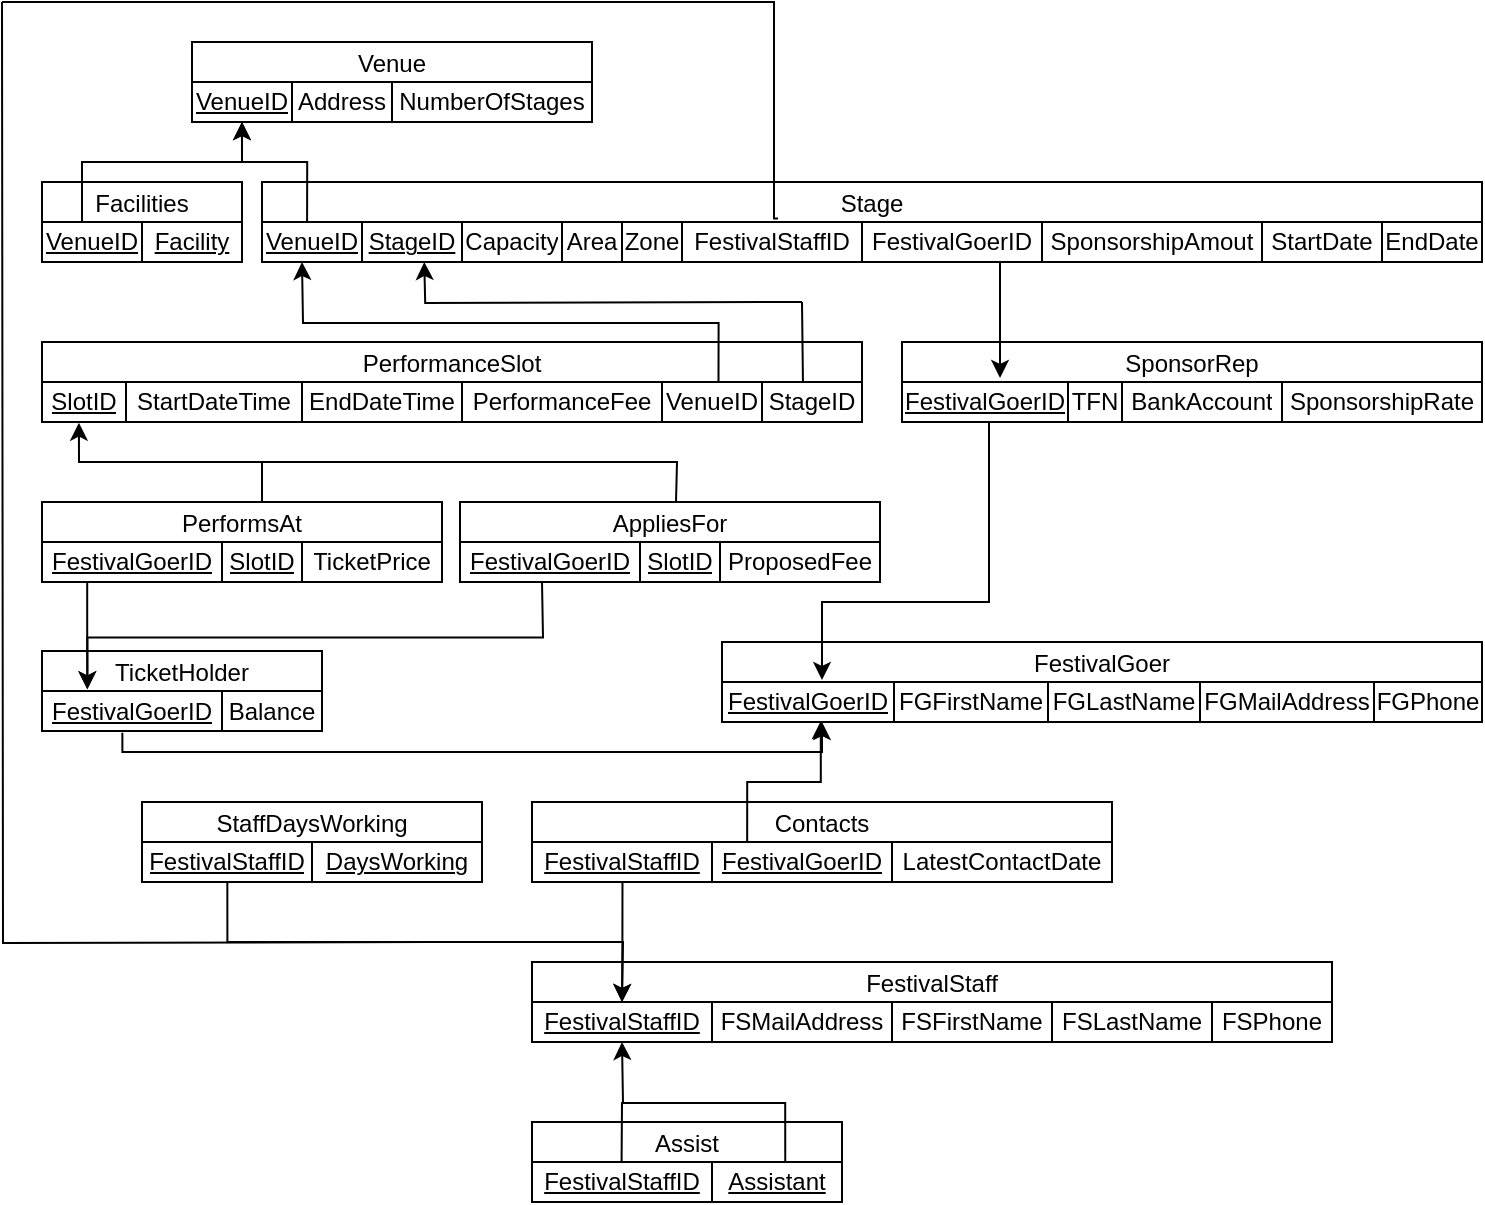 <mxfile version="28.1.2">
  <diagram name="第 1 页" id="IXnOI_-hGQ4wWREw-WJH">
    <mxGraphModel dx="563" dy="347" grid="1" gridSize="10" guides="1" tooltips="1" connect="0" arrows="1" fold="1" page="1" pageScale="1" pageWidth="827" pageHeight="1169" math="0" shadow="0">
      <root>
        <mxCell id="0" />
        <mxCell id="1" parent="0" />
        <mxCell id="wnhe7Y1w68x0GnMaK_CA-1" value="FestivalGoer" style="shape=table;startSize=20;container=1;collapsible=0;childLayout=tableLayout;fontSize=12;labelBackgroundColor=none;" parent="1" vertex="1">
          <mxGeometry x="440" y="540" width="380" height="40" as="geometry" />
        </mxCell>
        <mxCell id="wnhe7Y1w68x0GnMaK_CA-2" value="" style="shape=tableRow;horizontal=0;startSize=0;swimlaneHead=0;swimlaneBody=0;top=0;left=0;bottom=0;right=0;collapsible=0;dropTarget=0;fillColor=none;points=[[0,0.5],[1,0.5]];portConstraint=eastwest;labelBackgroundColor=none;" parent="wnhe7Y1w68x0GnMaK_CA-1" vertex="1">
          <mxGeometry y="20" width="380" height="20" as="geometry" />
        </mxCell>
        <mxCell id="wnhe7Y1w68x0GnMaK_CA-3" value="&lt;div&gt;&lt;span style=&quot;color: light-dark(rgb(0, 0, 0), rgb(237, 237, 237)); text-wrap-mode: nowrap;&quot;&gt;&lt;u style=&quot;&quot;&gt;FestivalGoerID&lt;/u&gt;&lt;/span&gt;&lt;/div&gt;" style="shape=partialRectangle;html=1;whiteSpace=wrap;connectable=0;overflow=hidden;fillColor=none;top=0;left=0;bottom=0;right=0;pointerEvents=1;labelBackgroundColor=none;" parent="wnhe7Y1w68x0GnMaK_CA-2" vertex="1">
          <mxGeometry width="86" height="20" as="geometry">
            <mxRectangle width="86" height="20" as="alternateBounds" />
          </mxGeometry>
        </mxCell>
        <mxCell id="wnhe7Y1w68x0GnMaK_CA-4" value="FGFirstName" style="shape=partialRectangle;html=1;whiteSpace=wrap;connectable=0;overflow=hidden;fillColor=none;top=0;left=0;bottom=0;right=0;pointerEvents=1;labelBackgroundColor=none;" parent="wnhe7Y1w68x0GnMaK_CA-2" vertex="1">
          <mxGeometry x="86" width="77" height="20" as="geometry">
            <mxRectangle width="77" height="20" as="alternateBounds" />
          </mxGeometry>
        </mxCell>
        <mxCell id="wnhe7Y1w68x0GnMaK_CA-5" value="FGLastName" style="shape=partialRectangle;html=1;whiteSpace=wrap;connectable=0;overflow=hidden;fillColor=none;top=0;left=0;bottom=0;right=0;pointerEvents=1;labelBackgroundColor=none;" parent="wnhe7Y1w68x0GnMaK_CA-2" vertex="1">
          <mxGeometry x="163" width="76" height="20" as="geometry">
            <mxRectangle width="76" height="20" as="alternateBounds" />
          </mxGeometry>
        </mxCell>
        <mxCell id="wnhe7Y1w68x0GnMaK_CA-6" value="FGMailAddress" style="shape=partialRectangle;html=1;whiteSpace=wrap;connectable=0;overflow=hidden;fillColor=none;top=0;left=0;bottom=0;right=0;pointerEvents=1;labelBackgroundColor=none;" parent="wnhe7Y1w68x0GnMaK_CA-2" vertex="1">
          <mxGeometry x="239" width="87" height="20" as="geometry">
            <mxRectangle width="87" height="20" as="alternateBounds" />
          </mxGeometry>
        </mxCell>
        <mxCell id="wnhe7Y1w68x0GnMaK_CA-7" value="FGPhone" style="shape=partialRectangle;html=1;whiteSpace=wrap;connectable=0;overflow=hidden;fillColor=none;top=0;left=0;bottom=0;right=0;pointerEvents=1;labelBackgroundColor=none;" parent="wnhe7Y1w68x0GnMaK_CA-2" vertex="1">
          <mxGeometry x="326" width="54" height="20" as="geometry">
            <mxRectangle width="54" height="20" as="alternateBounds" />
          </mxGeometry>
        </mxCell>
        <mxCell id="wnhe7Y1w68x0GnMaK_CA-8" value="TicketHolder" style="shape=table;startSize=20;container=1;collapsible=0;childLayout=tableLayout;labelBackgroundColor=none;" parent="1" vertex="1">
          <mxGeometry x="100" y="544.5" width="140" height="40" as="geometry" />
        </mxCell>
        <mxCell id="wnhe7Y1w68x0GnMaK_CA-9" value="" style="shape=tableRow;horizontal=0;startSize=0;swimlaneHead=0;swimlaneBody=0;top=0;left=0;bottom=0;right=0;collapsible=0;dropTarget=0;fillColor=none;points=[[0,0.5],[1,0.5]];portConstraint=eastwest;labelBackgroundColor=none;" parent="wnhe7Y1w68x0GnMaK_CA-8" vertex="1">
          <mxGeometry y="20" width="140" height="20" as="geometry" />
        </mxCell>
        <mxCell id="wnhe7Y1w68x0GnMaK_CA-10" value="&lt;u style=&quot;text-wrap-mode: nowrap;&quot;&gt;FestivalGoerID&lt;/u&gt;" style="shape=partialRectangle;html=1;whiteSpace=wrap;connectable=0;overflow=hidden;fillColor=none;top=0;left=0;bottom=0;right=0;pointerEvents=1;labelBackgroundColor=none;" parent="wnhe7Y1w68x0GnMaK_CA-9" vertex="1">
          <mxGeometry width="90" height="20" as="geometry">
            <mxRectangle width="90" height="20" as="alternateBounds" />
          </mxGeometry>
        </mxCell>
        <mxCell id="wnhe7Y1w68x0GnMaK_CA-11" value="Balance" style="shape=partialRectangle;html=1;whiteSpace=wrap;connectable=0;overflow=hidden;fillColor=none;top=0;left=0;bottom=0;right=0;pointerEvents=1;labelBackgroundColor=none;" parent="wnhe7Y1w68x0GnMaK_CA-9" vertex="1">
          <mxGeometry x="90" width="50" height="20" as="geometry">
            <mxRectangle width="50" height="20" as="alternateBounds" />
          </mxGeometry>
        </mxCell>
        <mxCell id="wnhe7Y1w68x0GnMaK_CA-12" value="SponsorRep" style="shape=table;startSize=20;container=1;collapsible=0;childLayout=tableLayout;labelBackgroundColor=none;" parent="1" vertex="1">
          <mxGeometry x="530" y="390" width="290" height="40" as="geometry" />
        </mxCell>
        <mxCell id="wnhe7Y1w68x0GnMaK_CA-13" value="" style="shape=tableRow;horizontal=0;startSize=0;swimlaneHead=0;swimlaneBody=0;top=0;left=0;bottom=0;right=0;collapsible=0;dropTarget=0;fillColor=none;points=[[0,0.5],[1,0.5]];portConstraint=eastwest;labelBackgroundColor=none;" parent="wnhe7Y1w68x0GnMaK_CA-12" vertex="1">
          <mxGeometry y="20" width="290" height="20" as="geometry" />
        </mxCell>
        <mxCell id="wnhe7Y1w68x0GnMaK_CA-14" value="&lt;u style=&quot;text-wrap-mode: nowrap;&quot;&gt;FestivalGoerID&lt;/u&gt;" style="shape=partialRectangle;html=1;whiteSpace=wrap;connectable=0;overflow=hidden;fillColor=none;top=0;left=0;bottom=0;right=0;pointerEvents=1;labelBackgroundColor=none;" parent="wnhe7Y1w68x0GnMaK_CA-13" vertex="1">
          <mxGeometry width="83" height="20" as="geometry">
            <mxRectangle width="83" height="20" as="alternateBounds" />
          </mxGeometry>
        </mxCell>
        <mxCell id="wnhe7Y1w68x0GnMaK_CA-15" value="TFN" style="shape=partialRectangle;html=1;whiteSpace=wrap;connectable=0;overflow=hidden;fillColor=none;top=0;left=0;bottom=0;right=0;pointerEvents=1;labelBackgroundColor=none;" parent="wnhe7Y1w68x0GnMaK_CA-13" vertex="1">
          <mxGeometry x="83" width="27" height="20" as="geometry">
            <mxRectangle width="27" height="20" as="alternateBounds" />
          </mxGeometry>
        </mxCell>
        <mxCell id="wnhe7Y1w68x0GnMaK_CA-16" value="BankAccount" style="shape=partialRectangle;html=1;whiteSpace=wrap;connectable=0;overflow=hidden;fillColor=none;top=0;left=0;bottom=0;right=0;pointerEvents=1;labelBackgroundColor=none;" parent="wnhe7Y1w68x0GnMaK_CA-13" vertex="1">
          <mxGeometry x="110" width="80" height="20" as="geometry">
            <mxRectangle width="80" height="20" as="alternateBounds" />
          </mxGeometry>
        </mxCell>
        <mxCell id="wnhe7Y1w68x0GnMaK_CA-17" value="&lt;span style=&quot;text-wrap-mode: nowrap;&quot;&gt;SponsorshipRate&lt;/span&gt;" style="shape=partialRectangle;html=1;whiteSpace=wrap;connectable=0;overflow=hidden;fillColor=none;top=0;left=0;bottom=0;right=0;pointerEvents=1;labelBackgroundColor=none;" parent="wnhe7Y1w68x0GnMaK_CA-13" vertex="1">
          <mxGeometry x="190" width="100" height="20" as="geometry">
            <mxRectangle width="100" height="20" as="alternateBounds" />
          </mxGeometry>
        </mxCell>
        <mxCell id="wnhe7Y1w68x0GnMaK_CA-18" value="Venue" style="shape=table;startSize=20;container=1;collapsible=0;childLayout=tableLayout;labelBackgroundColor=none;" parent="1" vertex="1">
          <mxGeometry x="175" y="240" width="200" height="40" as="geometry" />
        </mxCell>
        <mxCell id="wnhe7Y1w68x0GnMaK_CA-19" value="" style="shape=tableRow;horizontal=0;startSize=0;swimlaneHead=0;swimlaneBody=0;top=0;left=0;bottom=0;right=0;collapsible=0;dropTarget=0;fillColor=none;points=[[0,0.5],[1,0.5]];portConstraint=eastwest;labelBackgroundColor=none;" parent="wnhe7Y1w68x0GnMaK_CA-18" vertex="1">
          <mxGeometry y="20" width="200" height="20" as="geometry" />
        </mxCell>
        <mxCell id="wnhe7Y1w68x0GnMaK_CA-20" value="&lt;u&gt;VenueID&lt;/u&gt;" style="shape=partialRectangle;html=1;whiteSpace=wrap;connectable=0;overflow=hidden;fillColor=none;top=0;left=0;bottom=0;right=0;pointerEvents=1;labelBackgroundColor=none;" parent="wnhe7Y1w68x0GnMaK_CA-19" vertex="1">
          <mxGeometry width="50" height="20" as="geometry">
            <mxRectangle width="50" height="20" as="alternateBounds" />
          </mxGeometry>
        </mxCell>
        <mxCell id="wnhe7Y1w68x0GnMaK_CA-21" value="Address" style="shape=partialRectangle;html=1;whiteSpace=wrap;connectable=0;overflow=hidden;fillColor=none;top=0;left=0;bottom=0;right=0;pointerEvents=1;labelBackgroundColor=none;" parent="wnhe7Y1w68x0GnMaK_CA-19" vertex="1">
          <mxGeometry x="50" width="50" height="20" as="geometry">
            <mxRectangle width="50" height="20" as="alternateBounds" />
          </mxGeometry>
        </mxCell>
        <mxCell id="wnhe7Y1w68x0GnMaK_CA-22" value="NumberOfStages" style="shape=partialRectangle;html=1;whiteSpace=wrap;connectable=0;overflow=hidden;fillColor=none;top=0;left=0;bottom=0;right=0;pointerEvents=1;labelBackgroundColor=none;" parent="wnhe7Y1w68x0GnMaK_CA-19" vertex="1">
          <mxGeometry x="100" width="100" height="20" as="geometry">
            <mxRectangle width="100" height="20" as="alternateBounds" />
          </mxGeometry>
        </mxCell>
        <mxCell id="wnhe7Y1w68x0GnMaK_CA-27" value="Facilities" style="shape=table;startSize=20;container=1;collapsible=0;childLayout=tableLayout;labelBackgroundColor=none;" parent="1" vertex="1">
          <mxGeometry x="100" y="310" width="100" height="40" as="geometry" />
        </mxCell>
        <mxCell id="wnhe7Y1w68x0GnMaK_CA-28" value="" style="shape=tableRow;horizontal=0;startSize=0;swimlaneHead=0;swimlaneBody=0;top=0;left=0;bottom=0;right=0;collapsible=0;dropTarget=0;fillColor=none;points=[[0,0.5],[1,0.5]];portConstraint=eastwest;labelBackgroundColor=none;" parent="wnhe7Y1w68x0GnMaK_CA-27" vertex="1">
          <mxGeometry y="20" width="100" height="20" as="geometry" />
        </mxCell>
        <mxCell id="wnhe7Y1w68x0GnMaK_CA-29" value="&lt;u&gt;VenueID&lt;/u&gt;" style="shape=partialRectangle;html=1;whiteSpace=wrap;connectable=0;overflow=hidden;fillColor=none;top=0;left=0;bottom=0;right=0;pointerEvents=1;labelBackgroundColor=none;" parent="wnhe7Y1w68x0GnMaK_CA-28" vertex="1">
          <mxGeometry width="50" height="20" as="geometry">
            <mxRectangle width="50" height="20" as="alternateBounds" />
          </mxGeometry>
        </mxCell>
        <mxCell id="wnhe7Y1w68x0GnMaK_CA-30" value="&lt;u&gt;Facility&lt;/u&gt;" style="shape=partialRectangle;html=1;whiteSpace=wrap;connectable=0;overflow=hidden;fillColor=none;top=0;left=0;bottom=0;right=0;pointerEvents=1;labelBackgroundColor=none;" parent="wnhe7Y1w68x0GnMaK_CA-28" vertex="1">
          <mxGeometry x="50" width="50" height="20" as="geometry">
            <mxRectangle width="50" height="20" as="alternateBounds" />
          </mxGeometry>
        </mxCell>
        <mxCell id="wnhe7Y1w68x0GnMaK_CA-31" value="Stage" style="shape=table;startSize=20;container=1;collapsible=0;childLayout=tableLayout;labelBackgroundColor=none;" parent="1" vertex="1">
          <mxGeometry x="210" y="310" width="610" height="40" as="geometry" />
        </mxCell>
        <mxCell id="wnhe7Y1w68x0GnMaK_CA-32" value="" style="shape=tableRow;horizontal=0;startSize=0;swimlaneHead=0;swimlaneBody=0;top=0;left=0;bottom=0;right=0;collapsible=0;dropTarget=0;fillColor=none;points=[[0,0.5],[1,0.5]];portConstraint=eastwest;labelBackgroundColor=none;" parent="wnhe7Y1w68x0GnMaK_CA-31" vertex="1">
          <mxGeometry y="20" width="610" height="20" as="geometry" />
        </mxCell>
        <mxCell id="wnhe7Y1w68x0GnMaK_CA-33" value="&lt;u&gt;VenueID&lt;/u&gt;" style="shape=partialRectangle;html=1;whiteSpace=wrap;connectable=0;overflow=hidden;fillColor=none;top=0;left=0;bottom=0;right=0;pointerEvents=1;labelBackgroundColor=none;" parent="wnhe7Y1w68x0GnMaK_CA-32" vertex="1">
          <mxGeometry width="50" height="20" as="geometry">
            <mxRectangle width="50" height="20" as="alternateBounds" />
          </mxGeometry>
        </mxCell>
        <mxCell id="wnhe7Y1w68x0GnMaK_CA-34" value="&lt;u&gt;StageID&lt;/u&gt;" style="shape=partialRectangle;html=1;whiteSpace=wrap;connectable=0;overflow=hidden;fillColor=none;top=0;left=0;bottom=0;right=0;pointerEvents=1;labelBackgroundColor=none;" parent="wnhe7Y1w68x0GnMaK_CA-32" vertex="1">
          <mxGeometry x="50" width="50" height="20" as="geometry">
            <mxRectangle width="50" height="20" as="alternateBounds" />
          </mxGeometry>
        </mxCell>
        <mxCell id="wnhe7Y1w68x0GnMaK_CA-35" value="Capacity" style="shape=partialRectangle;html=1;whiteSpace=wrap;connectable=0;overflow=hidden;fillColor=none;top=0;left=0;bottom=0;right=0;pointerEvents=1;labelBackgroundColor=none;" parent="wnhe7Y1w68x0GnMaK_CA-32" vertex="1">
          <mxGeometry x="100" width="50" height="20" as="geometry">
            <mxRectangle width="50" height="20" as="alternateBounds" />
          </mxGeometry>
        </mxCell>
        <mxCell id="wnhe7Y1w68x0GnMaK_CA-36" value="Area" style="shape=partialRectangle;html=1;whiteSpace=wrap;connectable=0;overflow=hidden;fillColor=none;top=0;left=0;bottom=0;right=0;pointerEvents=1;labelBackgroundColor=none;" parent="wnhe7Y1w68x0GnMaK_CA-32" vertex="1">
          <mxGeometry x="150" width="30" height="20" as="geometry">
            <mxRectangle width="30" height="20" as="alternateBounds" />
          </mxGeometry>
        </mxCell>
        <mxCell id="wnhe7Y1w68x0GnMaK_CA-37" value="Zone" style="shape=partialRectangle;html=1;whiteSpace=wrap;connectable=0;overflow=hidden;fillColor=none;top=0;left=0;bottom=0;right=0;pointerEvents=1;labelBackgroundColor=none;" parent="wnhe7Y1w68x0GnMaK_CA-32" vertex="1">
          <mxGeometry x="180" width="30" height="20" as="geometry">
            <mxRectangle width="30" height="20" as="alternateBounds" />
          </mxGeometry>
        </mxCell>
        <mxCell id="wnhe7Y1w68x0GnMaK_CA-50" value="&lt;span style=&quot;text-wrap-mode: nowrap;&quot;&gt;FestivalStaffID&lt;/span&gt;" style="shape=partialRectangle;html=1;whiteSpace=wrap;connectable=0;overflow=hidden;fillColor=none;top=0;left=0;bottom=0;right=0;pointerEvents=1;labelBackgroundColor=none;" parent="wnhe7Y1w68x0GnMaK_CA-32" vertex="1">
          <mxGeometry x="210" width="90" height="20" as="geometry">
            <mxRectangle width="90" height="20" as="alternateBounds" />
          </mxGeometry>
        </mxCell>
        <mxCell id="wnhe7Y1w68x0GnMaK_CA-63" value="&lt;span style=&quot;text-wrap-mode: nowrap;&quot;&gt;FestivalGoerID&lt;/span&gt;" style="shape=partialRectangle;html=1;whiteSpace=wrap;connectable=0;overflow=hidden;fillColor=none;top=0;left=0;bottom=0;right=0;pointerEvents=1;labelBackgroundColor=none;" parent="wnhe7Y1w68x0GnMaK_CA-32" vertex="1">
          <mxGeometry x="300" width="90" height="20" as="geometry">
            <mxRectangle width="90" height="20" as="alternateBounds" />
          </mxGeometry>
        </mxCell>
        <mxCell id="wnhe7Y1w68x0GnMaK_CA-64" value="SponsorshipAmout" style="shape=partialRectangle;html=1;whiteSpace=wrap;connectable=0;overflow=hidden;fillColor=none;top=0;left=0;bottom=0;right=0;pointerEvents=1;labelBackgroundColor=none;" parent="wnhe7Y1w68x0GnMaK_CA-32" vertex="1">
          <mxGeometry x="390" width="110" height="20" as="geometry">
            <mxRectangle width="110" height="20" as="alternateBounds" />
          </mxGeometry>
        </mxCell>
        <mxCell id="wnhe7Y1w68x0GnMaK_CA-65" value="StartDate" style="shape=partialRectangle;html=1;whiteSpace=wrap;connectable=0;overflow=hidden;fillColor=none;top=0;left=0;bottom=0;right=0;pointerEvents=1;labelBackgroundColor=none;" parent="wnhe7Y1w68x0GnMaK_CA-32" vertex="1">
          <mxGeometry x="500" width="60" height="20" as="geometry">
            <mxRectangle width="60" height="20" as="alternateBounds" />
          </mxGeometry>
        </mxCell>
        <mxCell id="wnhe7Y1w68x0GnMaK_CA-66" value="EndDate" style="shape=partialRectangle;html=1;whiteSpace=wrap;connectable=0;overflow=hidden;fillColor=none;top=0;left=0;bottom=0;right=0;pointerEvents=1;labelBackgroundColor=none;" parent="wnhe7Y1w68x0GnMaK_CA-32" vertex="1">
          <mxGeometry x="560" width="50" height="20" as="geometry">
            <mxRectangle width="50" height="20" as="alternateBounds" />
          </mxGeometry>
        </mxCell>
        <mxCell id="wnhe7Y1w68x0GnMaK_CA-38" value="FestivalStaff" style="shape=table;startSize=20;container=1;collapsible=0;childLayout=tableLayout;labelBackgroundColor=none;" parent="1" vertex="1">
          <mxGeometry x="345" y="700" width="400" height="40" as="geometry" />
        </mxCell>
        <mxCell id="wnhe7Y1w68x0GnMaK_CA-39" value="" style="shape=tableRow;horizontal=0;startSize=0;swimlaneHead=0;swimlaneBody=0;top=0;left=0;bottom=0;right=0;collapsible=0;dropTarget=0;fillColor=none;points=[[0,0.5],[1,0.5]];portConstraint=eastwest;labelBackgroundColor=none;" parent="wnhe7Y1w68x0GnMaK_CA-38" vertex="1">
          <mxGeometry y="20" width="400" height="20" as="geometry" />
        </mxCell>
        <mxCell id="wnhe7Y1w68x0GnMaK_CA-40" value="&lt;span style=&quot;text-wrap-mode: nowrap;&quot;&gt;&lt;u&gt;FestivalStaffID&lt;/u&gt;&lt;/span&gt;" style="shape=partialRectangle;html=1;whiteSpace=wrap;connectable=0;overflow=hidden;fillColor=none;top=0;left=0;bottom=0;right=0;pointerEvents=1;labelBackgroundColor=none;" parent="wnhe7Y1w68x0GnMaK_CA-39" vertex="1">
          <mxGeometry width="90" height="20" as="geometry">
            <mxRectangle width="90" height="20" as="alternateBounds" />
          </mxGeometry>
        </mxCell>
        <mxCell id="wnhe7Y1w68x0GnMaK_CA-41" value="FSMailAddress" style="shape=partialRectangle;html=1;whiteSpace=wrap;connectable=0;overflow=hidden;fillColor=none;top=0;left=0;bottom=0;right=0;pointerEvents=1;labelBackgroundColor=none;" parent="wnhe7Y1w68x0GnMaK_CA-39" vertex="1">
          <mxGeometry x="90" width="90" height="20" as="geometry">
            <mxRectangle width="90" height="20" as="alternateBounds" />
          </mxGeometry>
        </mxCell>
        <mxCell id="wnhe7Y1w68x0GnMaK_CA-42" value="FSFirstName" style="shape=partialRectangle;html=1;whiteSpace=wrap;connectable=0;overflow=hidden;fillColor=none;top=0;left=0;bottom=0;right=0;pointerEvents=1;labelBackgroundColor=none;" parent="wnhe7Y1w68x0GnMaK_CA-39" vertex="1">
          <mxGeometry x="180" width="80" height="20" as="geometry">
            <mxRectangle width="80" height="20" as="alternateBounds" />
          </mxGeometry>
        </mxCell>
        <mxCell id="wnhe7Y1w68x0GnMaK_CA-43" value="FSLastName" style="shape=partialRectangle;html=1;whiteSpace=wrap;connectable=0;overflow=hidden;fillColor=none;top=0;left=0;bottom=0;right=0;pointerEvents=1;labelBackgroundColor=none;" parent="wnhe7Y1w68x0GnMaK_CA-39" vertex="1">
          <mxGeometry x="260" width="80" height="20" as="geometry">
            <mxRectangle width="80" height="20" as="alternateBounds" />
          </mxGeometry>
        </mxCell>
        <mxCell id="wnhe7Y1w68x0GnMaK_CA-44" value="FSPhone" style="shape=partialRectangle;html=1;whiteSpace=wrap;connectable=0;overflow=hidden;fillColor=none;top=0;left=0;bottom=0;right=0;pointerEvents=1;labelBackgroundColor=none;" parent="wnhe7Y1w68x0GnMaK_CA-39" vertex="1">
          <mxGeometry x="340" width="60" height="20" as="geometry">
            <mxRectangle width="60" height="20" as="alternateBounds" />
          </mxGeometry>
        </mxCell>
        <mxCell id="wnhe7Y1w68x0GnMaK_CA-45" value="StaffDaysWorking" style="shape=table;startSize=20;container=1;collapsible=0;childLayout=tableLayout;labelBackgroundColor=none;" parent="1" vertex="1">
          <mxGeometry x="150" y="620" width="170" height="40" as="geometry" />
        </mxCell>
        <mxCell id="wnhe7Y1w68x0GnMaK_CA-46" value="" style="shape=tableRow;horizontal=0;startSize=0;swimlaneHead=0;swimlaneBody=0;top=0;left=0;bottom=0;right=0;collapsible=0;dropTarget=0;fillColor=none;points=[[0,0.5],[1,0.5]];portConstraint=eastwest;labelBackgroundColor=none;" parent="wnhe7Y1w68x0GnMaK_CA-45" vertex="1">
          <mxGeometry y="20" width="170" height="20" as="geometry" />
        </mxCell>
        <mxCell id="wnhe7Y1w68x0GnMaK_CA-47" value="&lt;u style=&quot;text-wrap-mode: nowrap;&quot;&gt;FestivalStaffID&lt;/u&gt;" style="shape=partialRectangle;html=1;whiteSpace=wrap;connectable=0;overflow=hidden;fillColor=none;top=0;left=0;bottom=0;right=0;pointerEvents=1;labelBackgroundColor=none;" parent="wnhe7Y1w68x0GnMaK_CA-46" vertex="1">
          <mxGeometry width="85" height="20" as="geometry">
            <mxRectangle width="85" height="20" as="alternateBounds" />
          </mxGeometry>
        </mxCell>
        <mxCell id="wnhe7Y1w68x0GnMaK_CA-48" value="&lt;u&gt;DaysWorking&lt;/u&gt;" style="shape=partialRectangle;html=1;whiteSpace=wrap;connectable=0;overflow=hidden;fillColor=none;top=0;left=0;bottom=0;right=0;pointerEvents=1;labelBackgroundColor=none;" parent="wnhe7Y1w68x0GnMaK_CA-46" vertex="1">
          <mxGeometry x="85" width="85" height="20" as="geometry">
            <mxRectangle width="85" height="20" as="alternateBounds" />
          </mxGeometry>
        </mxCell>
        <mxCell id="wnhe7Y1w68x0GnMaK_CA-55" value="PerformanceSlot" style="shape=table;startSize=20;container=1;collapsible=0;childLayout=tableLayout;labelBackgroundColor=none;" parent="1" vertex="1">
          <mxGeometry x="100" y="390" width="410" height="40" as="geometry" />
        </mxCell>
        <mxCell id="wnhe7Y1w68x0GnMaK_CA-56" value="" style="shape=tableRow;horizontal=0;startSize=0;swimlaneHead=0;swimlaneBody=0;top=0;left=0;bottom=0;right=0;collapsible=0;dropTarget=0;fillColor=none;points=[[0,0.5],[1,0.5]];portConstraint=eastwest;labelBackgroundColor=none;" parent="wnhe7Y1w68x0GnMaK_CA-55" vertex="1">
          <mxGeometry y="20" width="410" height="20" as="geometry" />
        </mxCell>
        <mxCell id="wnhe7Y1w68x0GnMaK_CA-57" value="&lt;u&gt;SlotID&lt;/u&gt;" style="shape=partialRectangle;html=1;whiteSpace=wrap;connectable=0;overflow=hidden;fillColor=none;top=0;left=0;bottom=0;right=0;pointerEvents=1;labelBackgroundColor=none;" parent="wnhe7Y1w68x0GnMaK_CA-56" vertex="1">
          <mxGeometry width="42" height="20" as="geometry">
            <mxRectangle width="42" height="20" as="alternateBounds" />
          </mxGeometry>
        </mxCell>
        <mxCell id="wnhe7Y1w68x0GnMaK_CA-58" value="StartDateTime" style="shape=partialRectangle;html=1;whiteSpace=wrap;connectable=0;overflow=hidden;fillColor=none;top=0;left=0;bottom=0;right=0;pointerEvents=1;labelBackgroundColor=none;" parent="wnhe7Y1w68x0GnMaK_CA-56" vertex="1">
          <mxGeometry x="42" width="88" height="20" as="geometry">
            <mxRectangle width="88" height="20" as="alternateBounds" />
          </mxGeometry>
        </mxCell>
        <mxCell id="wnhe7Y1w68x0GnMaK_CA-59" value="EndDateTime" style="shape=partialRectangle;html=1;whiteSpace=wrap;connectable=0;overflow=hidden;fillColor=none;top=0;left=0;bottom=0;right=0;pointerEvents=1;labelBackgroundColor=none;" parent="wnhe7Y1w68x0GnMaK_CA-56" vertex="1">
          <mxGeometry x="130" width="80" height="20" as="geometry">
            <mxRectangle width="80" height="20" as="alternateBounds" />
          </mxGeometry>
        </mxCell>
        <mxCell id="wnhe7Y1w68x0GnMaK_CA-60" value="&lt;span style=&quot;text-wrap-mode: nowrap;&quot;&gt;PerformanceFee&lt;/span&gt;" style="shape=partialRectangle;html=1;whiteSpace=wrap;connectable=0;overflow=hidden;fillColor=none;top=0;left=0;bottom=0;right=0;pointerEvents=1;labelBackgroundColor=none;" parent="wnhe7Y1w68x0GnMaK_CA-56" vertex="1">
          <mxGeometry x="210" width="100" height="20" as="geometry">
            <mxRectangle width="100" height="20" as="alternateBounds" />
          </mxGeometry>
        </mxCell>
        <mxCell id="wnhe7Y1w68x0GnMaK_CA-61" value="VenueID" style="shape=partialRectangle;html=1;whiteSpace=wrap;connectable=0;overflow=hidden;fillColor=none;top=0;left=0;bottom=0;right=0;pointerEvents=1;labelBackgroundColor=none;" parent="wnhe7Y1w68x0GnMaK_CA-56" vertex="1">
          <mxGeometry x="310" width="50" height="20" as="geometry">
            <mxRectangle width="50" height="20" as="alternateBounds" />
          </mxGeometry>
        </mxCell>
        <mxCell id="wnhe7Y1w68x0GnMaK_CA-62" value="StageID" style="shape=partialRectangle;html=1;whiteSpace=wrap;connectable=0;overflow=hidden;fillColor=none;top=0;left=0;bottom=0;right=0;pointerEvents=1;labelBackgroundColor=none;" parent="wnhe7Y1w68x0GnMaK_CA-56" vertex="1">
          <mxGeometry x="360" width="50" height="20" as="geometry">
            <mxRectangle width="50" height="20" as="alternateBounds" />
          </mxGeometry>
        </mxCell>
        <mxCell id="wnhe7Y1w68x0GnMaK_CA-72" value="Contacts" style="shape=table;startSize=20;container=1;collapsible=0;childLayout=tableLayout;labelBackgroundColor=none;" parent="1" vertex="1">
          <mxGeometry x="345" y="620" width="290" height="40" as="geometry" />
        </mxCell>
        <mxCell id="wnhe7Y1w68x0GnMaK_CA-73" value="" style="shape=tableRow;horizontal=0;startSize=0;swimlaneHead=0;swimlaneBody=0;top=0;left=0;bottom=0;right=0;collapsible=0;dropTarget=0;fillColor=none;points=[[0,0.5],[1,0.5]];portConstraint=eastwest;labelBackgroundColor=none;" parent="wnhe7Y1w68x0GnMaK_CA-72" vertex="1">
          <mxGeometry y="20" width="290" height="20" as="geometry" />
        </mxCell>
        <mxCell id="wnhe7Y1w68x0GnMaK_CA-74" value="&lt;u style=&quot;text-wrap-mode: nowrap;&quot;&gt;FestivalStaffID&lt;/u&gt;" style="shape=partialRectangle;html=1;whiteSpace=wrap;connectable=0;overflow=hidden;fillColor=none;top=0;left=0;bottom=0;right=0;pointerEvents=1;labelBackgroundColor=none;" parent="wnhe7Y1w68x0GnMaK_CA-73" vertex="1">
          <mxGeometry width="90" height="20" as="geometry">
            <mxRectangle width="90" height="20" as="alternateBounds" />
          </mxGeometry>
        </mxCell>
        <mxCell id="wnhe7Y1w68x0GnMaK_CA-75" value="&lt;u style=&quot;text-wrap-mode: nowrap;&quot;&gt;FestivalGoerID&lt;/u&gt;" style="shape=partialRectangle;html=1;whiteSpace=wrap;connectable=0;overflow=hidden;fillColor=none;top=0;left=0;bottom=0;right=0;pointerEvents=1;labelBackgroundColor=none;" parent="wnhe7Y1w68x0GnMaK_CA-73" vertex="1">
          <mxGeometry x="90" width="90" height="20" as="geometry">
            <mxRectangle width="90" height="20" as="alternateBounds" />
          </mxGeometry>
        </mxCell>
        <mxCell id="wnhe7Y1w68x0GnMaK_CA-76" value="LatestContactDate" style="shape=partialRectangle;html=1;whiteSpace=wrap;connectable=0;overflow=hidden;fillColor=none;top=0;left=0;bottom=0;right=0;pointerEvents=1;labelBackgroundColor=none;" parent="wnhe7Y1w68x0GnMaK_CA-73" vertex="1">
          <mxGeometry x="180" width="110" height="20" as="geometry">
            <mxRectangle width="110" height="20" as="alternateBounds" />
          </mxGeometry>
        </mxCell>
        <mxCell id="wnhe7Y1w68x0GnMaK_CA-77" value="AppliesFor" style="shape=table;startSize=20;container=1;collapsible=0;childLayout=tableLayout;labelBackgroundColor=none;" parent="1" vertex="1">
          <mxGeometry x="309" y="470" width="210" height="40" as="geometry" />
        </mxCell>
        <mxCell id="wnhe7Y1w68x0GnMaK_CA-78" value="" style="shape=tableRow;horizontal=0;startSize=0;swimlaneHead=0;swimlaneBody=0;top=0;left=0;bottom=0;right=0;collapsible=0;dropTarget=0;fillColor=none;points=[[0,0.5],[1,0.5]];portConstraint=eastwest;labelBackgroundColor=none;" parent="wnhe7Y1w68x0GnMaK_CA-77" vertex="1">
          <mxGeometry y="20" width="210" height="20" as="geometry" />
        </mxCell>
        <mxCell id="wnhe7Y1w68x0GnMaK_CA-79" value="&lt;u style=&quot;text-wrap-mode: nowrap;&quot;&gt;FestivalGoerID&lt;/u&gt;" style="shape=partialRectangle;html=1;whiteSpace=wrap;connectable=0;overflow=hidden;fillColor=none;top=0;left=0;bottom=0;right=0;pointerEvents=1;labelBackgroundColor=none;" parent="wnhe7Y1w68x0GnMaK_CA-78" vertex="1">
          <mxGeometry width="90" height="20" as="geometry">
            <mxRectangle width="90" height="20" as="alternateBounds" />
          </mxGeometry>
        </mxCell>
        <mxCell id="wnhe7Y1w68x0GnMaK_CA-80" value="&lt;u&gt;SlotID&lt;/u&gt;" style="shape=partialRectangle;html=1;whiteSpace=wrap;connectable=0;overflow=hidden;fillColor=none;top=0;left=0;bottom=0;right=0;pointerEvents=1;labelBackgroundColor=none;" parent="wnhe7Y1w68x0GnMaK_CA-78" vertex="1">
          <mxGeometry x="90" width="40" height="20" as="geometry">
            <mxRectangle width="40" height="20" as="alternateBounds" />
          </mxGeometry>
        </mxCell>
        <mxCell id="wnhe7Y1w68x0GnMaK_CA-81" value="ProposedFee" style="shape=partialRectangle;html=1;whiteSpace=wrap;connectable=0;overflow=hidden;fillColor=none;top=0;left=0;bottom=0;right=0;pointerEvents=1;labelBackgroundColor=none;" parent="wnhe7Y1w68x0GnMaK_CA-78" vertex="1">
          <mxGeometry x="130" width="80" height="20" as="geometry">
            <mxRectangle width="80" height="20" as="alternateBounds" />
          </mxGeometry>
        </mxCell>
        <mxCell id="wnhe7Y1w68x0GnMaK_CA-82" value="PerformsAt" style="shape=table;startSize=20;container=1;collapsible=0;childLayout=tableLayout;labelBackgroundColor=none;" parent="1" vertex="1">
          <mxGeometry x="100" y="470" width="200" height="40" as="geometry" />
        </mxCell>
        <mxCell id="wnhe7Y1w68x0GnMaK_CA-83" value="" style="shape=tableRow;horizontal=0;startSize=0;swimlaneHead=0;swimlaneBody=0;top=0;left=0;bottom=0;right=0;collapsible=0;dropTarget=0;fillColor=none;points=[[0,0.5],[1,0.5]];portConstraint=eastwest;labelBackgroundColor=none;" parent="wnhe7Y1w68x0GnMaK_CA-82" vertex="1">
          <mxGeometry y="20" width="200" height="20" as="geometry" />
        </mxCell>
        <mxCell id="wnhe7Y1w68x0GnMaK_CA-84" value="&lt;u style=&quot;text-wrap-mode: nowrap;&quot;&gt;FestivalGoerID&lt;/u&gt;" style="shape=partialRectangle;html=1;whiteSpace=wrap;connectable=0;overflow=hidden;fillColor=none;top=0;left=0;bottom=0;right=0;pointerEvents=1;labelBackgroundColor=none;" parent="wnhe7Y1w68x0GnMaK_CA-83" vertex="1">
          <mxGeometry width="90" height="20" as="geometry">
            <mxRectangle width="90" height="20" as="alternateBounds" />
          </mxGeometry>
        </mxCell>
        <mxCell id="wnhe7Y1w68x0GnMaK_CA-85" value="&lt;u&gt;SlotID&lt;/u&gt;" style="shape=partialRectangle;html=1;whiteSpace=wrap;connectable=0;overflow=hidden;fillColor=none;top=0;left=0;bottom=0;right=0;pointerEvents=1;labelBackgroundColor=none;" parent="wnhe7Y1w68x0GnMaK_CA-83" vertex="1">
          <mxGeometry x="90" width="40" height="20" as="geometry">
            <mxRectangle width="40" height="20" as="alternateBounds" />
          </mxGeometry>
        </mxCell>
        <mxCell id="wnhe7Y1w68x0GnMaK_CA-86" value="TicketPrice" style="shape=partialRectangle;html=1;whiteSpace=wrap;connectable=0;overflow=hidden;fillColor=none;top=0;left=0;bottom=0;right=0;pointerEvents=1;labelBackgroundColor=none;" parent="wnhe7Y1w68x0GnMaK_CA-83" vertex="1">
          <mxGeometry x="130" width="70" height="20" as="geometry">
            <mxRectangle width="70" height="20" as="alternateBounds" />
          </mxGeometry>
        </mxCell>
        <mxCell id="wnhe7Y1w68x0GnMaK_CA-87" value="" style="endArrow=classic;html=1;rounded=0;edgeStyle=orthogonalEdgeStyle;labelBackgroundColor=none;fontColor=default;" parent="1" edge="1">
          <mxGeometry width="50" height="50" relative="1" as="geometry">
            <mxPoint x="149.96" y="330" as="sourcePoint" />
            <mxPoint x="199.96" y="280" as="targetPoint" />
            <Array as="points">
              <mxPoint x="120" y="330" />
              <mxPoint x="120" y="300" />
              <mxPoint x="200" y="300" />
            </Array>
          </mxGeometry>
        </mxCell>
        <mxCell id="wnhe7Y1w68x0GnMaK_CA-89" value="" style="endArrow=classic;html=1;rounded=0;edgeStyle=orthogonalEdgeStyle;labelBackgroundColor=none;fontColor=default;" parent="1" edge="1">
          <mxGeometry width="50" height="50" relative="1" as="geometry">
            <mxPoint x="232.55" y="330" as="sourcePoint" />
            <mxPoint x="200.03" y="280" as="targetPoint" />
            <Array as="points">
              <mxPoint x="232.03" y="300" />
              <mxPoint x="200.03" y="300" />
            </Array>
          </mxGeometry>
        </mxCell>
        <mxCell id="wnhe7Y1w68x0GnMaK_CA-90" value="" style="endArrow=classic;html=1;rounded=0;edgeStyle=orthogonalEdgeStyle;exitX=0.825;exitY=0.01;exitDx=0;exitDy=0;exitPerimeter=0;" parent="1" source="wnhe7Y1w68x0GnMaK_CA-56" edge="1">
          <mxGeometry width="50" height="50" relative="1" as="geometry">
            <mxPoint x="180" y="400" as="sourcePoint" />
            <mxPoint x="230" y="350" as="targetPoint" />
          </mxGeometry>
        </mxCell>
        <mxCell id="wnhe7Y1w68x0GnMaK_CA-91" value="" style="endArrow=classic;html=1;rounded=0;edgeStyle=orthogonalEdgeStyle;entryX=0.133;entryY=0.976;entryDx=0;entryDy=0;entryPerimeter=0;" parent="1" edge="1">
          <mxGeometry width="50" height="50" relative="1" as="geometry">
            <mxPoint x="480" y="370" as="sourcePoint" />
            <mxPoint x="291.13" y="350.0" as="targetPoint" />
          </mxGeometry>
        </mxCell>
        <mxCell id="wnhe7Y1w68x0GnMaK_CA-93" value="" style="endArrow=none;html=1;rounded=0;exitX=0.928;exitY=0.01;exitDx=0;exitDy=0;exitPerimeter=0;" parent="1" source="wnhe7Y1w68x0GnMaK_CA-56" edge="1">
          <mxGeometry width="50" height="50" relative="1" as="geometry">
            <mxPoint x="360" y="520" as="sourcePoint" />
            <mxPoint x="480" y="370" as="targetPoint" />
          </mxGeometry>
        </mxCell>
        <mxCell id="wnhe7Y1w68x0GnMaK_CA-98" value="" style="endArrow=classic;html=1;rounded=0;edgeStyle=orthogonalEdgeStyle;exitX=0.15;exitY=1.017;exitDx=0;exitDy=0;exitPerimeter=0;" parent="1" source="wnhe7Y1w68x0GnMaK_CA-13" edge="1">
          <mxGeometry width="50" height="50" relative="1" as="geometry">
            <mxPoint x="440" y="609" as="sourcePoint" />
            <mxPoint x="490" y="559" as="targetPoint" />
            <Array as="points">
              <mxPoint x="574" y="520" />
              <mxPoint x="490" y="520" />
            </Array>
          </mxGeometry>
        </mxCell>
        <mxCell id="wnhe7Y1w68x0GnMaK_CA-99" value="" style="endArrow=classic;html=1;rounded=0;edgeStyle=orthogonalEdgeStyle;exitX=0.287;exitY=1.042;exitDx=0;exitDy=0;exitPerimeter=0;" parent="1" source="wnhe7Y1w68x0GnMaK_CA-9" edge="1">
          <mxGeometry width="50" height="50" relative="1" as="geometry">
            <mxPoint x="440" y="630" as="sourcePoint" />
            <mxPoint x="490" y="580" as="targetPoint" />
            <Array as="points">
              <mxPoint x="140" y="595" />
              <mxPoint x="490" y="595" />
            </Array>
          </mxGeometry>
        </mxCell>
        <mxCell id="wnhe7Y1w68x0GnMaK_CA-105" value="" style="endArrow=classic;html=1;rounded=0;edgeStyle=orthogonalEdgeStyle;exitX=0.251;exitY=1.017;exitDx=0;exitDy=0;exitPerimeter=0;" parent="1" source="wnhe7Y1w68x0GnMaK_CA-46" edge="1">
          <mxGeometry width="50" height="50" relative="1" as="geometry">
            <mxPoint x="400" y="510" as="sourcePoint" />
            <mxPoint x="390" y="720" as="targetPoint" />
          </mxGeometry>
        </mxCell>
        <mxCell id="wnhe7Y1w68x0GnMaK_CA-106" value="" style="endArrow=classic;html=1;rounded=0;entryX=0.13;entryY=0.975;entryDx=0;entryDy=0;entryPerimeter=0;edgeStyle=orthogonalEdgeStyle;exitX=0.371;exitY=-0.025;exitDx=0;exitDy=0;exitPerimeter=0;" parent="1" source="wnhe7Y1w68x0GnMaK_CA-73" target="wnhe7Y1w68x0GnMaK_CA-2" edge="1">
          <mxGeometry width="50" height="50" relative="1" as="geometry">
            <mxPoint x="400" y="510" as="sourcePoint" />
            <mxPoint x="450" y="460" as="targetPoint" />
          </mxGeometry>
        </mxCell>
        <mxCell id="wnhe7Y1w68x0GnMaK_CA-107" value="" style="endArrow=classic;html=1;rounded=0;edgeStyle=orthogonalEdgeStyle;exitX=0.156;exitY=0.975;exitDx=0;exitDy=0;exitPerimeter=0;" parent="1" source="wnhe7Y1w68x0GnMaK_CA-73" edge="1">
          <mxGeometry width="50" height="50" relative="1" as="geometry">
            <mxPoint x="420" y="580" as="sourcePoint" />
            <mxPoint x="390" y="720" as="targetPoint" />
          </mxGeometry>
        </mxCell>
        <mxCell id="wnhe7Y1w68x0GnMaK_CA-108" value="" style="endArrow=classic;html=1;rounded=0;edgeStyle=orthogonalEdgeStyle;entryX=0.162;entryY=-0.042;entryDx=0;entryDy=0;entryPerimeter=0;" parent="1" target="wnhe7Y1w68x0GnMaK_CA-9" edge="1">
          <mxGeometry width="50" height="50" relative="1" as="geometry">
            <mxPoint x="350" y="510" as="sourcePoint" />
            <mxPoint x="400" y="460" as="targetPoint" />
          </mxGeometry>
        </mxCell>
        <mxCell id="wnhe7Y1w68x0GnMaK_CA-109" value="" style="endArrow=classic;html=1;rounded=0;edgeStyle=orthogonalEdgeStyle;entryX=0.162;entryY=-0.042;entryDx=0;entryDy=0;entryPerimeter=0;exitX=0.113;exitY=1.017;exitDx=0;exitDy=0;exitPerimeter=0;" parent="1" source="wnhe7Y1w68x0GnMaK_CA-83" target="wnhe7Y1w68x0GnMaK_CA-9" edge="1">
          <mxGeometry width="50" height="50" relative="1" as="geometry">
            <mxPoint x="350" y="510" as="sourcePoint" />
            <mxPoint x="400" y="460" as="targetPoint" />
          </mxGeometry>
        </mxCell>
        <mxCell id="wnhe7Y1w68x0GnMaK_CA-110" value="" style="endArrow=classic;html=1;rounded=0;edgeStyle=orthogonalEdgeStyle;entryX=0.045;entryY=1.017;entryDx=0;entryDy=0;entryPerimeter=0;" parent="1" target="wnhe7Y1w68x0GnMaK_CA-56" edge="1">
          <mxGeometry width="50" height="50" relative="1" as="geometry">
            <mxPoint x="417" y="470" as="sourcePoint" />
            <mxPoint x="400" y="460" as="targetPoint" />
          </mxGeometry>
        </mxCell>
        <mxCell id="wnhe7Y1w68x0GnMaK_CA-112" value="" style="endArrow=none;html=1;rounded=0;" parent="1" edge="1">
          <mxGeometry width="50" height="50" relative="1" as="geometry">
            <mxPoint x="210" y="470" as="sourcePoint" />
            <mxPoint x="210" y="450" as="targetPoint" />
          </mxGeometry>
        </mxCell>
        <mxCell id="wnhe7Y1w68x0GnMaK_CA-113" value="" style="endArrow=none;html=1;rounded=0;edgeStyle=orthogonalEdgeStyle;" parent="1" edge="1">
          <mxGeometry width="50" height="50" relative="1" as="geometry">
            <mxPoint x="295" y="690" as="sourcePoint" />
            <mxPoint x="80" y="220" as="targetPoint" />
          </mxGeometry>
        </mxCell>
        <mxCell id="wnhe7Y1w68x0GnMaK_CA-114" value="" style="endArrow=none;html=1;rounded=0;edgeStyle=orthogonalEdgeStyle;exitX=0.423;exitY=-0.088;exitDx=0;exitDy=0;exitPerimeter=0;" parent="1" source="wnhe7Y1w68x0GnMaK_CA-32" edge="1">
          <mxGeometry width="50" height="50" relative="1" as="geometry">
            <mxPoint x="560" y="270" as="sourcePoint" />
            <mxPoint x="80" y="220" as="targetPoint" />
            <Array as="points">
              <mxPoint x="466" y="328" />
              <mxPoint x="466" y="220" />
            </Array>
          </mxGeometry>
        </mxCell>
        <mxCell id="wnhe7Y1w68x0GnMaK_CA-116" value="" style="endArrow=classic;html=1;rounded=0;entryX=0.169;entryY=-0.1;entryDx=0;entryDy=0;entryPerimeter=0;exitX=0.603;exitY=1;exitDx=0;exitDy=0;exitPerimeter=0;edgeStyle=orthogonalEdgeStyle;" parent="1" source="wnhe7Y1w68x0GnMaK_CA-32" target="wnhe7Y1w68x0GnMaK_CA-13" edge="1">
          <mxGeometry width="50" height="50" relative="1" as="geometry">
            <mxPoint x="410" y="490" as="sourcePoint" />
            <mxPoint x="460" y="440" as="targetPoint" />
            <Array as="points">
              <mxPoint x="579" y="350" />
            </Array>
          </mxGeometry>
        </mxCell>
        <mxCell id="EaDcFeZHUjkQNov3I_Bp-1" value="Assist" style="shape=table;startSize=20;container=1;collapsible=0;childLayout=tableLayout;" parent="1" vertex="1">
          <mxGeometry x="345" y="780" width="155" height="40" as="geometry" />
        </mxCell>
        <mxCell id="EaDcFeZHUjkQNov3I_Bp-2" value="" style="shape=tableRow;horizontal=0;startSize=0;swimlaneHead=0;swimlaneBody=0;strokeColor=inherit;top=0;left=0;bottom=0;right=0;collapsible=0;dropTarget=0;fillColor=none;points=[[0,0.5],[1,0.5]];portConstraint=eastwest;" parent="EaDcFeZHUjkQNov3I_Bp-1" vertex="1">
          <mxGeometry y="20" width="155" height="20" as="geometry" />
        </mxCell>
        <mxCell id="EaDcFeZHUjkQNov3I_Bp-3" value="&lt;u style=&quot;text-wrap-mode: nowrap;&quot;&gt;FestivalStaffID&lt;/u&gt;" style="shape=partialRectangle;html=1;whiteSpace=wrap;connectable=0;strokeColor=inherit;overflow=hidden;fillColor=none;top=0;left=0;bottom=0;right=0;pointerEvents=1;" parent="EaDcFeZHUjkQNov3I_Bp-2" vertex="1">
          <mxGeometry width="90" height="20" as="geometry">
            <mxRectangle width="90" height="20" as="alternateBounds" />
          </mxGeometry>
        </mxCell>
        <mxCell id="EaDcFeZHUjkQNov3I_Bp-4" value="&lt;u&gt;Assistant&lt;/u&gt;" style="shape=partialRectangle;html=1;whiteSpace=wrap;connectable=0;strokeColor=inherit;overflow=hidden;fillColor=none;top=0;left=0;bottom=0;right=0;pointerEvents=1;" parent="EaDcFeZHUjkQNov3I_Bp-2" vertex="1">
          <mxGeometry x="90" width="65" height="20" as="geometry">
            <mxRectangle width="65" height="20" as="alternateBounds" />
          </mxGeometry>
        </mxCell>
        <mxCell id="NNv2YC6juNb80rMCpCpS-1" value="" style="endArrow=classic;html=1;rounded=0;edgeStyle=orthogonalEdgeStyle;exitX=0.817;exitY=-0.004;exitDx=0;exitDy=0;exitPerimeter=0;" edge="1" parent="1" source="EaDcFeZHUjkQNov3I_Bp-2">
          <mxGeometry width="50" height="50" relative="1" as="geometry">
            <mxPoint x="340" y="790" as="sourcePoint" />
            <mxPoint x="390" y="740" as="targetPoint" />
          </mxGeometry>
        </mxCell>
        <mxCell id="NNv2YC6juNb80rMCpCpS-2" value="" style="endArrow=none;html=1;rounded=0;exitX=0.289;exitY=-0.017;exitDx=0;exitDy=0;exitPerimeter=0;" edge="1" parent="1" source="EaDcFeZHUjkQNov3I_Bp-2">
          <mxGeometry width="50" height="50" relative="1" as="geometry">
            <mxPoint x="440" y="820" as="sourcePoint" />
            <mxPoint x="390" y="770" as="targetPoint" />
          </mxGeometry>
        </mxCell>
      </root>
    </mxGraphModel>
  </diagram>
</mxfile>
